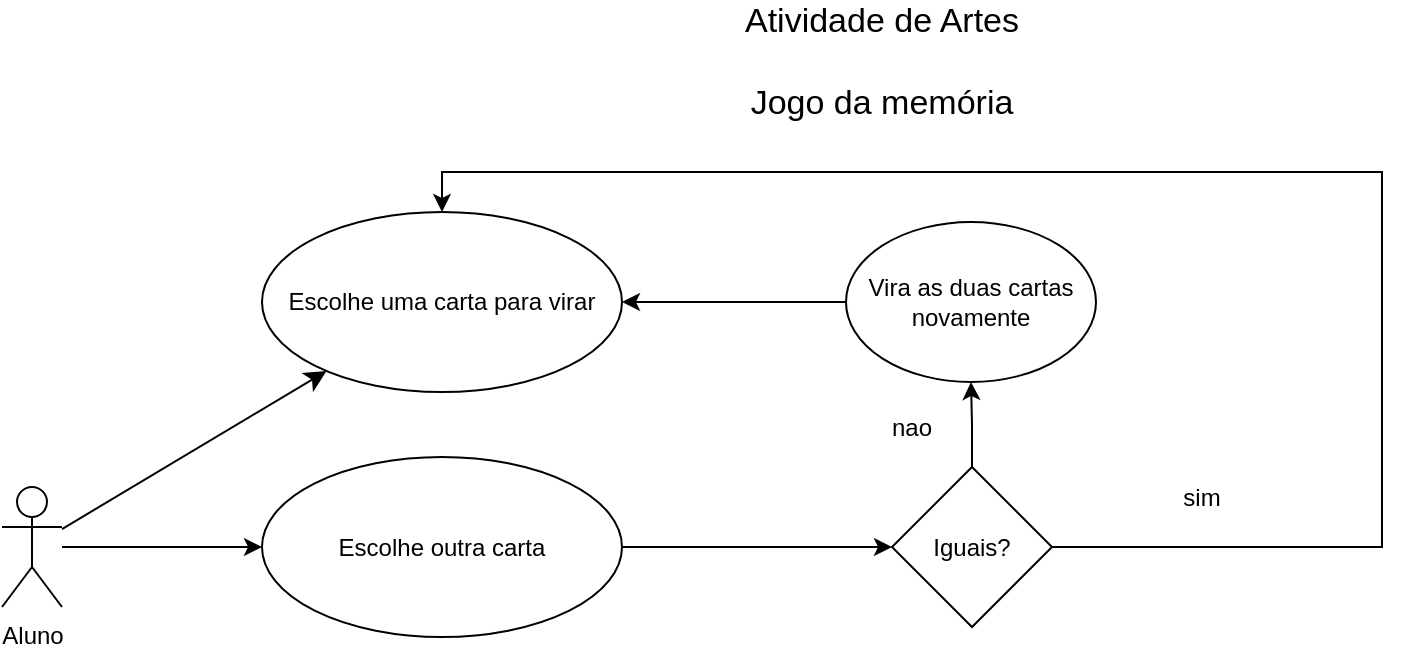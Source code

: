 <mxfile version="21.7.1" type="google">
  <diagram name="Página-1" id="x07Eo4sdW1-GUhnXbOYE">
    <mxGraphModel grid="1" page="1" gridSize="10" guides="1" tooltips="1" connect="1" arrows="1" fold="1" pageScale="1" pageWidth="1169" pageHeight="827" math="0" shadow="0">
      <root>
        <mxCell id="0" />
        <mxCell id="1" parent="0" />
        <mxCell id="5AazV6S9SAedZ6uLF2Ar-4" style="edgeStyle=none;curved=1;rounded=0;orthogonalLoop=1;jettySize=auto;html=1;fontSize=12;startSize=8;endSize=8;" edge="1" parent="1" source="5AazV6S9SAedZ6uLF2Ar-5" target="5AazV6S9SAedZ6uLF2Ar-7">
          <mxGeometry relative="1" as="geometry" />
        </mxCell>
        <mxCell id="5AazV6S9SAedZ6uLF2Ar-19" style="edgeStyle=orthogonalEdgeStyle;rounded=0;orthogonalLoop=1;jettySize=auto;html=1;" edge="1" parent="1" source="5AazV6S9SAedZ6uLF2Ar-5" target="5AazV6S9SAedZ6uLF2Ar-18">
          <mxGeometry relative="1" as="geometry" />
        </mxCell>
        <mxCell id="5AazV6S9SAedZ6uLF2Ar-5" value="Aluno" style="shape=umlActor;verticalLabelPosition=bottom;verticalAlign=top;html=1;outlineConnect=0;" vertex="1" parent="1">
          <mxGeometry x="100" y="67.5" width="30" height="60" as="geometry" />
        </mxCell>
        <mxCell id="5AazV6S9SAedZ6uLF2Ar-7" value="Escolhe uma carta para virar" style="ellipse;whiteSpace=wrap;html=1;" vertex="1" parent="1">
          <mxGeometry x="230" y="-70" width="180" height="90" as="geometry" />
        </mxCell>
        <mxCell id="5AazV6S9SAedZ6uLF2Ar-14" value="&lt;font style=&quot;font-size: 17px;&quot;&gt;Atividade de Artes&lt;br&gt;&lt;br&gt;Jogo da memória&lt;/font&gt;" style="text;html=1;strokeColor=none;fillColor=none;align=center;verticalAlign=middle;whiteSpace=wrap;rounded=0;fontSize=16;" vertex="1" parent="1">
          <mxGeometry x="380" y="-160" width="320" height="30" as="geometry" />
        </mxCell>
        <mxCell id="5AazV6S9SAedZ6uLF2Ar-21" value="" style="edgeStyle=orthogonalEdgeStyle;rounded=0;orthogonalLoop=1;jettySize=auto;html=1;" edge="1" parent="1" source="5AazV6S9SAedZ6uLF2Ar-18" target="5AazV6S9SAedZ6uLF2Ar-20">
          <mxGeometry relative="1" as="geometry" />
        </mxCell>
        <mxCell id="5AazV6S9SAedZ6uLF2Ar-18" value="Escolhe outra carta" style="ellipse;whiteSpace=wrap;html=1;" vertex="1" parent="1">
          <mxGeometry x="230" y="52.5" width="180" height="90" as="geometry" />
        </mxCell>
        <mxCell id="5AazV6S9SAedZ6uLF2Ar-24" style="edgeStyle=orthogonalEdgeStyle;rounded=0;orthogonalLoop=1;jettySize=auto;html=1;entryX=0.5;entryY=1;entryDx=0;entryDy=0;" edge="1" parent="1" source="5AazV6S9SAedZ6uLF2Ar-20" target="5AazV6S9SAedZ6uLF2Ar-23">
          <mxGeometry relative="1" as="geometry" />
        </mxCell>
        <mxCell id="5AazV6S9SAedZ6uLF2Ar-28" style="edgeStyle=orthogonalEdgeStyle;rounded=0;orthogonalLoop=1;jettySize=auto;html=1;entryX=0.5;entryY=0;entryDx=0;entryDy=0;exitX=1;exitY=0.5;exitDx=0;exitDy=0;" edge="1" parent="1" source="5AazV6S9SAedZ6uLF2Ar-20" target="5AazV6S9SAedZ6uLF2Ar-7">
          <mxGeometry relative="1" as="geometry">
            <mxPoint x="871.4" y="-25.68" as="sourcePoint" />
            <mxPoint x="710.04" y="-180.0" as="targetPoint" />
            <Array as="points">
              <mxPoint x="790" y="98" />
              <mxPoint x="790" y="-90" />
              <mxPoint x="320" y="-90" />
            </Array>
          </mxGeometry>
        </mxCell>
        <mxCell id="5AazV6S9SAedZ6uLF2Ar-20" value="Iguais?" style="rhombus;whiteSpace=wrap;html=1;" vertex="1" parent="1">
          <mxGeometry x="545" y="57.5" width="80" height="80" as="geometry" />
        </mxCell>
        <mxCell id="5AazV6S9SAedZ6uLF2Ar-27" style="edgeStyle=orthogonalEdgeStyle;rounded=0;orthogonalLoop=1;jettySize=auto;html=1;" edge="1" parent="1" source="5AazV6S9SAedZ6uLF2Ar-23" target="5AazV6S9SAedZ6uLF2Ar-7">
          <mxGeometry relative="1" as="geometry" />
        </mxCell>
        <mxCell id="5AazV6S9SAedZ6uLF2Ar-23" value="Vira as duas cartas novamente" style="ellipse;whiteSpace=wrap;html=1;" vertex="1" parent="1">
          <mxGeometry x="522" y="-65" width="125" height="80" as="geometry" />
        </mxCell>
        <mxCell id="5AazV6S9SAedZ6uLF2Ar-25" value="nao" style="text;html=1;strokeColor=none;fillColor=none;align=center;verticalAlign=middle;whiteSpace=wrap;rounded=0;" vertex="1" parent="1">
          <mxGeometry x="525" y="22.5" width="60" height="30" as="geometry" />
        </mxCell>
        <mxCell id="5AazV6S9SAedZ6uLF2Ar-29" value="sim" style="text;html=1;strokeColor=none;fillColor=none;align=center;verticalAlign=middle;whiteSpace=wrap;rounded=0;" vertex="1" parent="1">
          <mxGeometry x="670" y="57.5" width="60" height="30" as="geometry" />
        </mxCell>
      </root>
    </mxGraphModel>
  </diagram>
</mxfile>
